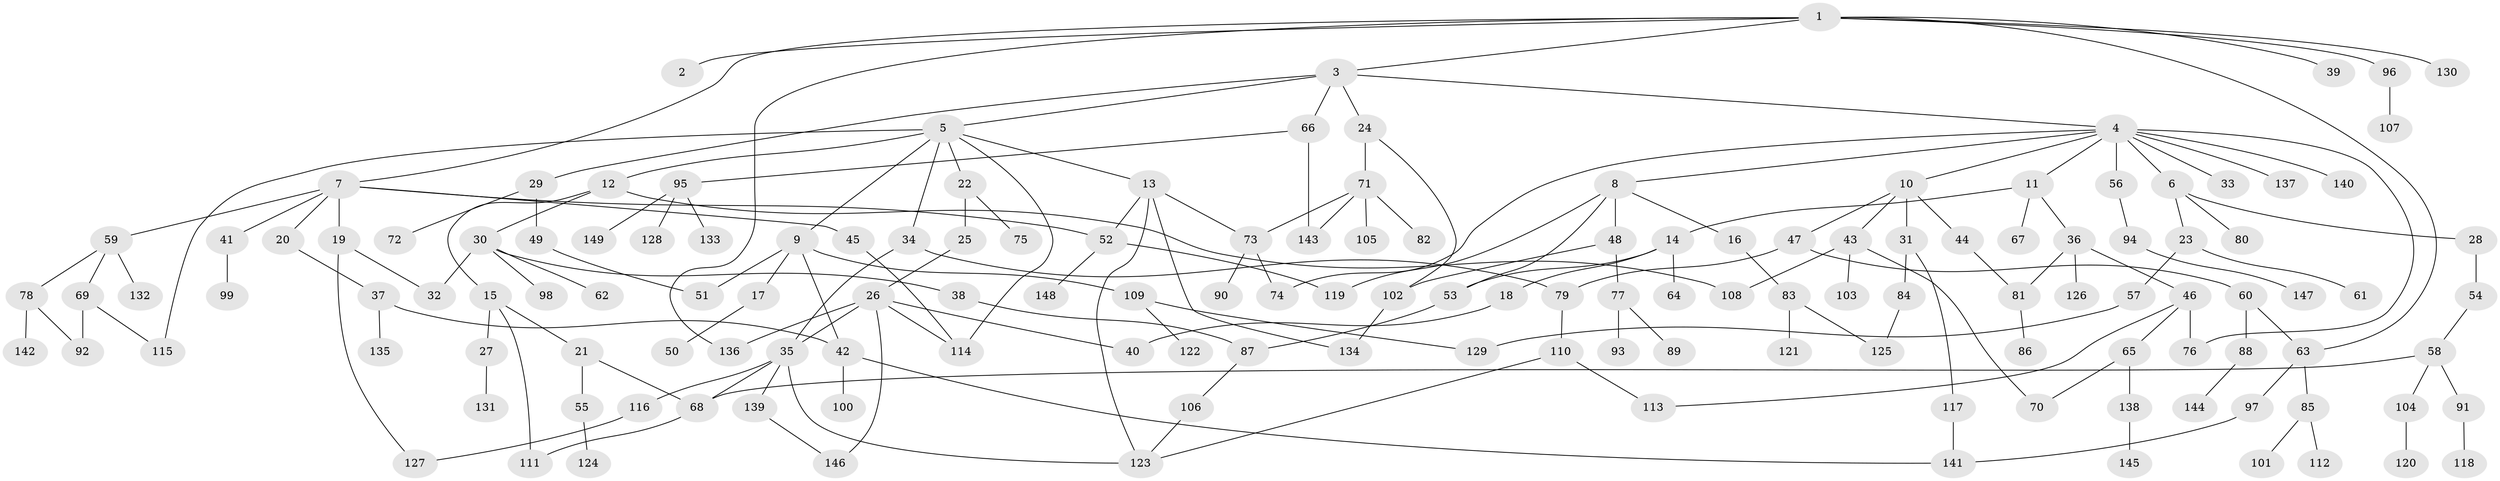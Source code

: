// coarse degree distribution, {7: 0.01904761904761905, 6: 0.02857142857142857, 4: 0.09523809523809523, 5: 0.047619047619047616, 2: 0.3333333333333333, 3: 0.22857142857142856, 10: 0.009523809523809525, 1: 0.22857142857142856, 9: 0.009523809523809525}
// Generated by graph-tools (version 1.1) at 2025/36/03/04/25 23:36:00]
// undirected, 149 vertices, 186 edges
graph export_dot {
  node [color=gray90,style=filled];
  1;
  2;
  3;
  4;
  5;
  6;
  7;
  8;
  9;
  10;
  11;
  12;
  13;
  14;
  15;
  16;
  17;
  18;
  19;
  20;
  21;
  22;
  23;
  24;
  25;
  26;
  27;
  28;
  29;
  30;
  31;
  32;
  33;
  34;
  35;
  36;
  37;
  38;
  39;
  40;
  41;
  42;
  43;
  44;
  45;
  46;
  47;
  48;
  49;
  50;
  51;
  52;
  53;
  54;
  55;
  56;
  57;
  58;
  59;
  60;
  61;
  62;
  63;
  64;
  65;
  66;
  67;
  68;
  69;
  70;
  71;
  72;
  73;
  74;
  75;
  76;
  77;
  78;
  79;
  80;
  81;
  82;
  83;
  84;
  85;
  86;
  87;
  88;
  89;
  90;
  91;
  92;
  93;
  94;
  95;
  96;
  97;
  98;
  99;
  100;
  101;
  102;
  103;
  104;
  105;
  106;
  107;
  108;
  109;
  110;
  111;
  112;
  113;
  114;
  115;
  116;
  117;
  118;
  119;
  120;
  121;
  122;
  123;
  124;
  125;
  126;
  127;
  128;
  129;
  130;
  131;
  132;
  133;
  134;
  135;
  136;
  137;
  138;
  139;
  140;
  141;
  142;
  143;
  144;
  145;
  146;
  147;
  148;
  149;
  1 -- 2;
  1 -- 3;
  1 -- 7;
  1 -- 39;
  1 -- 63;
  1 -- 96;
  1 -- 130;
  1 -- 136;
  3 -- 4;
  3 -- 5;
  3 -- 24;
  3 -- 29;
  3 -- 66;
  4 -- 6;
  4 -- 8;
  4 -- 10;
  4 -- 11;
  4 -- 33;
  4 -- 56;
  4 -- 74;
  4 -- 137;
  4 -- 140;
  4 -- 76;
  5 -- 9;
  5 -- 12;
  5 -- 13;
  5 -- 22;
  5 -- 34;
  5 -- 114;
  5 -- 115;
  6 -- 23;
  6 -- 28;
  6 -- 80;
  7 -- 19;
  7 -- 20;
  7 -- 41;
  7 -- 45;
  7 -- 52;
  7 -- 59;
  8 -- 16;
  8 -- 48;
  8 -- 53;
  8 -- 119;
  9 -- 17;
  9 -- 42;
  9 -- 109;
  9 -- 51;
  10 -- 31;
  10 -- 43;
  10 -- 44;
  10 -- 47;
  11 -- 14;
  11 -- 36;
  11 -- 67;
  12 -- 15;
  12 -- 30;
  12 -- 108;
  13 -- 52;
  13 -- 73;
  13 -- 134;
  13 -- 123;
  14 -- 18;
  14 -- 53;
  14 -- 64;
  15 -- 21;
  15 -- 27;
  15 -- 111;
  16 -- 83;
  17 -- 50;
  18 -- 40;
  19 -- 32;
  19 -- 127;
  20 -- 37;
  21 -- 55;
  21 -- 68;
  22 -- 25;
  22 -- 75;
  23 -- 57;
  23 -- 61;
  24 -- 71;
  24 -- 102;
  25 -- 26;
  26 -- 40;
  26 -- 136;
  26 -- 146;
  26 -- 35;
  26 -- 114;
  27 -- 131;
  28 -- 54;
  29 -- 49;
  29 -- 72;
  30 -- 32;
  30 -- 38;
  30 -- 62;
  30 -- 98;
  31 -- 84;
  31 -- 117;
  34 -- 35;
  34 -- 79;
  35 -- 68;
  35 -- 116;
  35 -- 123;
  35 -- 139;
  36 -- 46;
  36 -- 126;
  36 -- 81;
  37 -- 135;
  37 -- 42;
  38 -- 87;
  41 -- 99;
  42 -- 100;
  42 -- 141;
  43 -- 70;
  43 -- 103;
  43 -- 108;
  44 -- 81;
  45 -- 114;
  46 -- 65;
  46 -- 76;
  46 -- 113;
  47 -- 60;
  47 -- 79;
  48 -- 77;
  48 -- 102;
  49 -- 51;
  52 -- 119;
  52 -- 148;
  53 -- 87;
  54 -- 58;
  55 -- 124;
  56 -- 94;
  57 -- 129;
  58 -- 91;
  58 -- 104;
  58 -- 68;
  59 -- 69;
  59 -- 78;
  59 -- 132;
  60 -- 88;
  60 -- 63;
  63 -- 85;
  63 -- 97;
  65 -- 138;
  65 -- 70;
  66 -- 95;
  66 -- 143;
  68 -- 111;
  69 -- 115;
  69 -- 92;
  71 -- 73;
  71 -- 82;
  71 -- 105;
  71 -- 143;
  73 -- 90;
  73 -- 74;
  77 -- 89;
  77 -- 93;
  78 -- 92;
  78 -- 142;
  79 -- 110;
  81 -- 86;
  83 -- 121;
  83 -- 125;
  84 -- 125;
  85 -- 101;
  85 -- 112;
  87 -- 106;
  88 -- 144;
  91 -- 118;
  94 -- 147;
  95 -- 128;
  95 -- 133;
  95 -- 149;
  96 -- 107;
  97 -- 141;
  102 -- 134;
  104 -- 120;
  106 -- 123;
  109 -- 122;
  109 -- 129;
  110 -- 113;
  110 -- 123;
  116 -- 127;
  117 -- 141;
  138 -- 145;
  139 -- 146;
}
